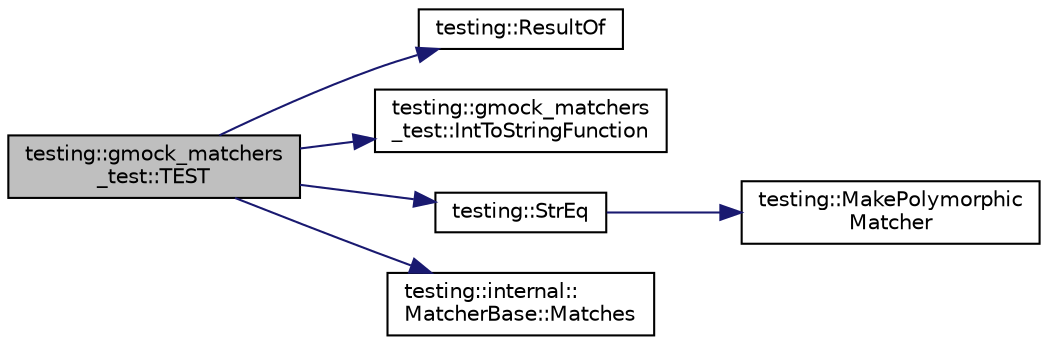 digraph "testing::gmock_matchers_test::TEST"
{
  edge [fontname="Helvetica",fontsize="10",labelfontname="Helvetica",labelfontsize="10"];
  node [fontname="Helvetica",fontsize="10",shape=record];
  rankdir="LR";
  Node1384 [label="testing::gmock_matchers\l_test::TEST",height=0.2,width=0.4,color="black", fillcolor="grey75", style="filled", fontcolor="black"];
  Node1384 -> Node1385 [color="midnightblue",fontsize="10",style="solid",fontname="Helvetica"];
  Node1385 [label="testing::ResultOf",height=0.2,width=0.4,color="black", fillcolor="white", style="filled",URL="$d0/d75/namespacetesting.html#aaadb51dd383baa95f123ab891d4f8a5f"];
  Node1384 -> Node1386 [color="midnightblue",fontsize="10",style="solid",fontname="Helvetica"];
  Node1386 [label="testing::gmock_matchers\l_test::IntToStringFunction",height=0.2,width=0.4,color="black", fillcolor="white", style="filled",URL="$d5/de1/namespacetesting_1_1gmock__matchers__test.html#a94cad49187e6a3cc41d3ea59903214cf"];
  Node1384 -> Node1387 [color="midnightblue",fontsize="10",style="solid",fontname="Helvetica"];
  Node1387 [label="testing::StrEq",height=0.2,width=0.4,color="black", fillcolor="white", style="filled",URL="$d0/d75/namespacetesting.html#a48866c91c213258ea24279bbd2008e3f"];
  Node1387 -> Node1388 [color="midnightblue",fontsize="10",style="solid",fontname="Helvetica"];
  Node1388 [label="testing::MakePolymorphic\lMatcher",height=0.2,width=0.4,color="black", fillcolor="white", style="filled",URL="$d0/d75/namespacetesting.html#a667ca94f190ec2e17ee2fbfdb7d3da04"];
  Node1384 -> Node1389 [color="midnightblue",fontsize="10",style="solid",fontname="Helvetica"];
  Node1389 [label="testing::internal::\lMatcherBase::Matches",height=0.2,width=0.4,color="black", fillcolor="white", style="filled",URL="$df/d93/classtesting_1_1internal_1_1_matcher_base.html#a3b479673ff40cac1a7d548e91d789cb2"];
}
